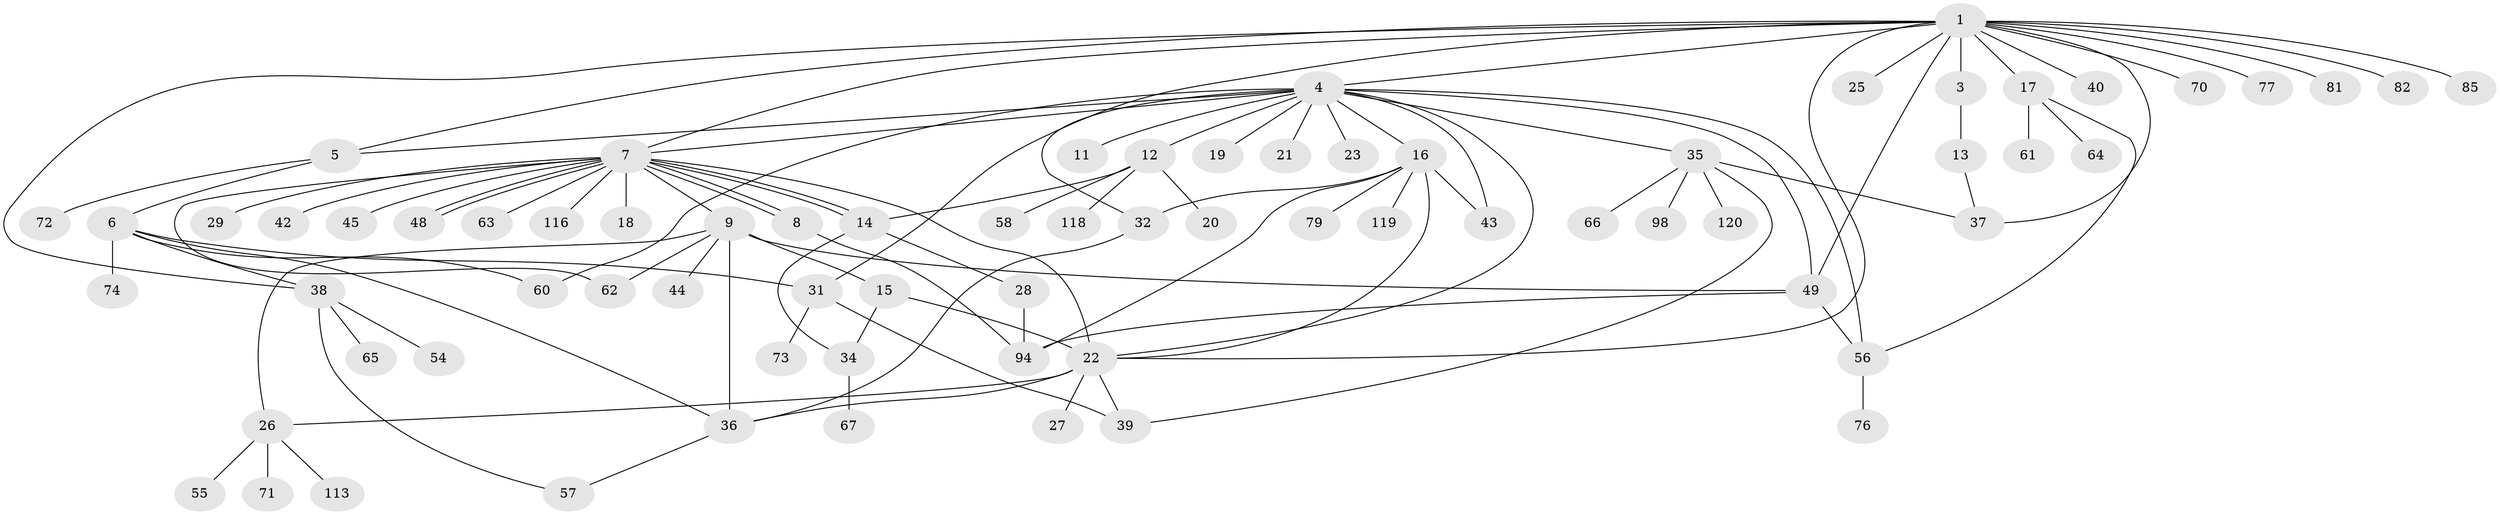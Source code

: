 // original degree distribution, {9: 0.01652892561983471, 10: 0.008264462809917356, 6: 0.049586776859504134, 24: 0.008264462809917356, 4: 0.05785123966942149, 20: 0.008264462809917356, 3: 0.08264462809917356, 7: 0.01652892561983471, 1: 0.5206611570247934, 5: 0.024793388429752067, 2: 0.19834710743801653, 8: 0.008264462809917356}
// Generated by graph-tools (version 1.1) at 2025/17/03/04/25 18:17:59]
// undirected, 72 vertices, 104 edges
graph export_dot {
graph [start="1"]
  node [color=gray90,style=filled];
  1 [super="+2"];
  3 [super="+47+87+105+99"];
  4 [super="+112+33+10+80+111+92+97+75+50"];
  5;
  6;
  7 [super="+41+24+68"];
  8;
  9;
  11;
  12;
  13;
  14 [super="+90+91+106"];
  15;
  16;
  17 [super="+88"];
  18;
  19;
  20;
  21;
  22 [super="+69+121+95+101+30+46"];
  23;
  25;
  26;
  27;
  28;
  29;
  31 [super="+93"];
  32;
  34 [super="+51"];
  35;
  36 [super="+53"];
  37 [super="+84"];
  38 [super="+102"];
  39 [super="+100+115"];
  40 [super="+59"];
  42;
  43;
  44 [super="+78"];
  45;
  48;
  49 [super="+52"];
  54;
  55;
  56;
  57;
  58;
  60;
  61;
  62 [super="+86+108"];
  63 [super="+117"];
  64;
  65 [super="+110"];
  66;
  67;
  70;
  71;
  72;
  73 [super="+96"];
  74;
  76;
  77;
  79;
  81;
  82;
  85;
  94 [super="+107"];
  98;
  113;
  116;
  118;
  119;
  120;
  1 -- 5;
  1 -- 7;
  1 -- 17;
  1 -- 31;
  1 -- 37;
  1 -- 40;
  1 -- 81;
  1 -- 85;
  1 -- 3;
  1 -- 4;
  1 -- 38;
  1 -- 70;
  1 -- 77;
  1 -- 49;
  1 -- 82;
  1 -- 22;
  1 -- 25;
  3 -- 13;
  4 -- 5;
  4 -- 7;
  4 -- 11;
  4 -- 12;
  4 -- 16;
  4 -- 19;
  4 -- 21;
  4 -- 23;
  4 -- 32;
  4 -- 35;
  4 -- 56;
  4 -- 43;
  4 -- 60;
  4 -- 22;
  4 -- 49;
  5 -- 6;
  5 -- 72;
  6 -- 31;
  6 -- 36;
  6 -- 38;
  6 -- 60;
  6 -- 74;
  7 -- 8;
  7 -- 8;
  7 -- 9;
  7 -- 14;
  7 -- 14;
  7 -- 18;
  7 -- 22;
  7 -- 29;
  7 -- 42;
  7 -- 45;
  7 -- 48;
  7 -- 48;
  7 -- 63;
  7 -- 116;
  7 -- 62;
  8 -- 94;
  9 -- 15;
  9 -- 26;
  9 -- 36;
  9 -- 44;
  9 -- 62;
  9 -- 49;
  12 -- 14;
  12 -- 20;
  12 -- 58;
  12 -- 118;
  13 -- 37;
  14 -- 28;
  14 -- 34;
  15 -- 34;
  15 -- 22;
  16 -- 32;
  16 -- 43;
  16 -- 79;
  16 -- 94;
  16 -- 119;
  16 -- 22;
  17 -- 56;
  17 -- 61;
  17 -- 64;
  22 -- 26;
  22 -- 27;
  22 -- 36;
  22 -- 39;
  26 -- 55;
  26 -- 71;
  26 -- 113;
  28 -- 94;
  31 -- 39;
  31 -- 73 [weight=2];
  32 -- 36;
  34 -- 67;
  35 -- 39;
  35 -- 66;
  35 -- 98;
  35 -- 120;
  35 -- 37;
  36 -- 57;
  38 -- 54;
  38 -- 57;
  38 -- 65;
  49 -- 56;
  49 -- 94;
  56 -- 76;
}
